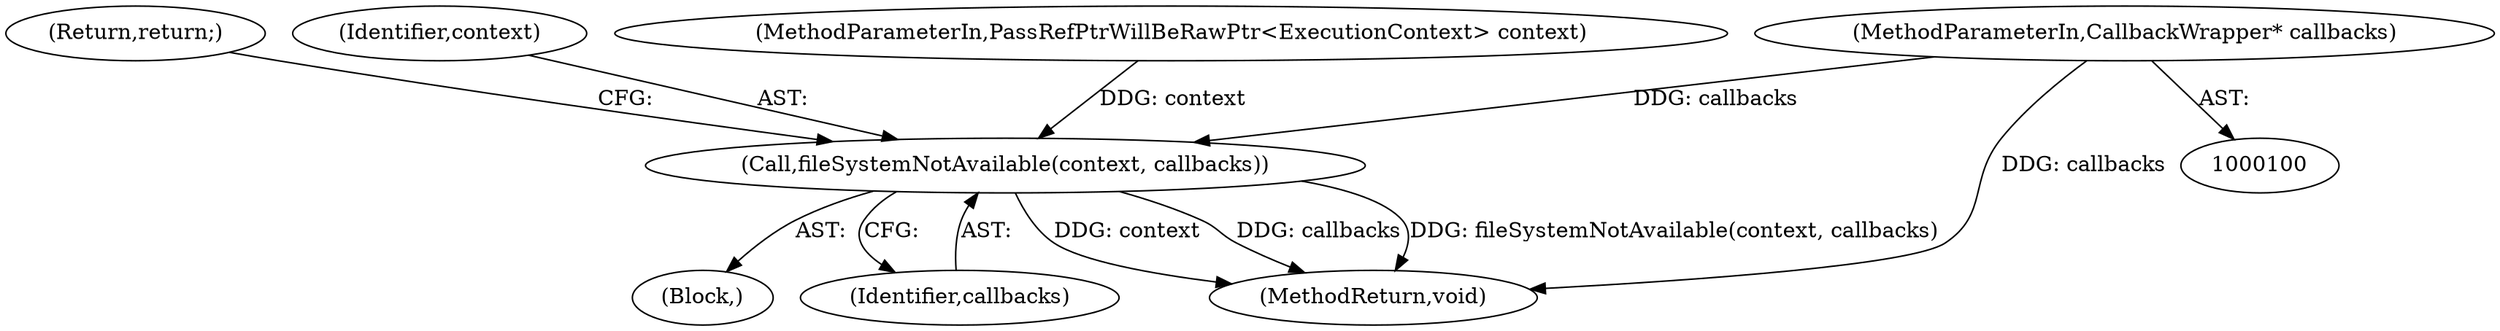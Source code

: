 digraph "0_Chrome_02c8303512ebed345011f7b545e2f418799be2f0_13@pointer" {
"1000103" [label="(MethodParameterIn,CallbackWrapper* callbacks)"];
"1000109" [label="(Call,fileSystemNotAvailable(context, callbacks))"];
"1000109" [label="(Call,fileSystemNotAvailable(context, callbacks))"];
"1000108" [label="(Block,)"];
"1000111" [label="(Identifier,callbacks)"];
"1000112" [label="(Return,return;)"];
"1000110" [label="(Identifier,context)"];
"1000103" [label="(MethodParameterIn,CallbackWrapper* callbacks)"];
"1000125" [label="(MethodReturn,void)"];
"1000101" [label="(MethodParameterIn,PassRefPtrWillBeRawPtr<ExecutionContext> context)"];
"1000103" -> "1000100"  [label="AST: "];
"1000103" -> "1000125"  [label="DDG: callbacks"];
"1000103" -> "1000109"  [label="DDG: callbacks"];
"1000109" -> "1000108"  [label="AST: "];
"1000109" -> "1000111"  [label="CFG: "];
"1000110" -> "1000109"  [label="AST: "];
"1000111" -> "1000109"  [label="AST: "];
"1000112" -> "1000109"  [label="CFG: "];
"1000109" -> "1000125"  [label="DDG: context"];
"1000109" -> "1000125"  [label="DDG: callbacks"];
"1000109" -> "1000125"  [label="DDG: fileSystemNotAvailable(context, callbacks)"];
"1000101" -> "1000109"  [label="DDG: context"];
}

